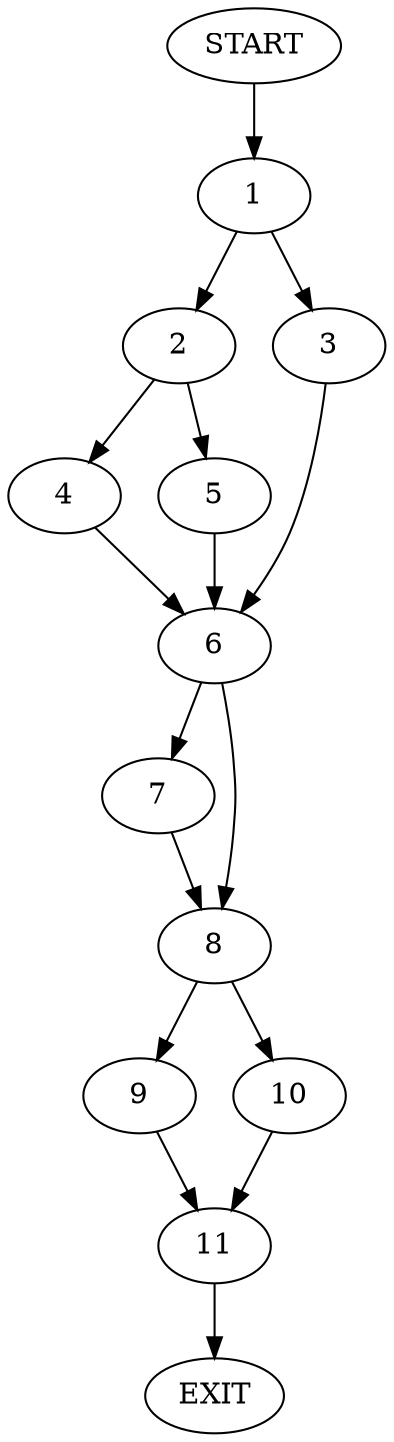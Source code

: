 digraph {
0 [label="START"]
12 [label="EXIT"]
0 -> 1
1 -> 2
1 -> 3
2 -> 4
2 -> 5
3 -> 6
4 -> 6
5 -> 6
6 -> 7
6 -> 8
8 -> 9
8 -> 10
7 -> 8
10 -> 11
9 -> 11
11 -> 12
}
